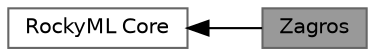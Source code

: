 digraph "Zagros"
{
 // LATEX_PDF_SIZE
  bgcolor="transparent";
  edge [fontname=Helvetica,fontsize=10,labelfontname=Helvetica,labelfontsize=10];
  node [fontname=Helvetica,fontsize=10,shape=box,height=0.2,width=0.4];
  rankdir=LR;
  Node2 [label="RockyML Core",height=0.2,width=0.4,color="grey40", fillcolor="white", style="filled",URL="$group__group__rocky.html",tooltip="A high performance scientific computing framework."];
  Node1 [label="Zagros",height=0.2,width=0.4,color="gray40", fillcolor="grey60", style="filled", fontcolor="black",tooltip="A Parallel and distributed optimization framework."];
  Node2->Node1 [shape=plaintext, dir="back", style="solid"];
}
